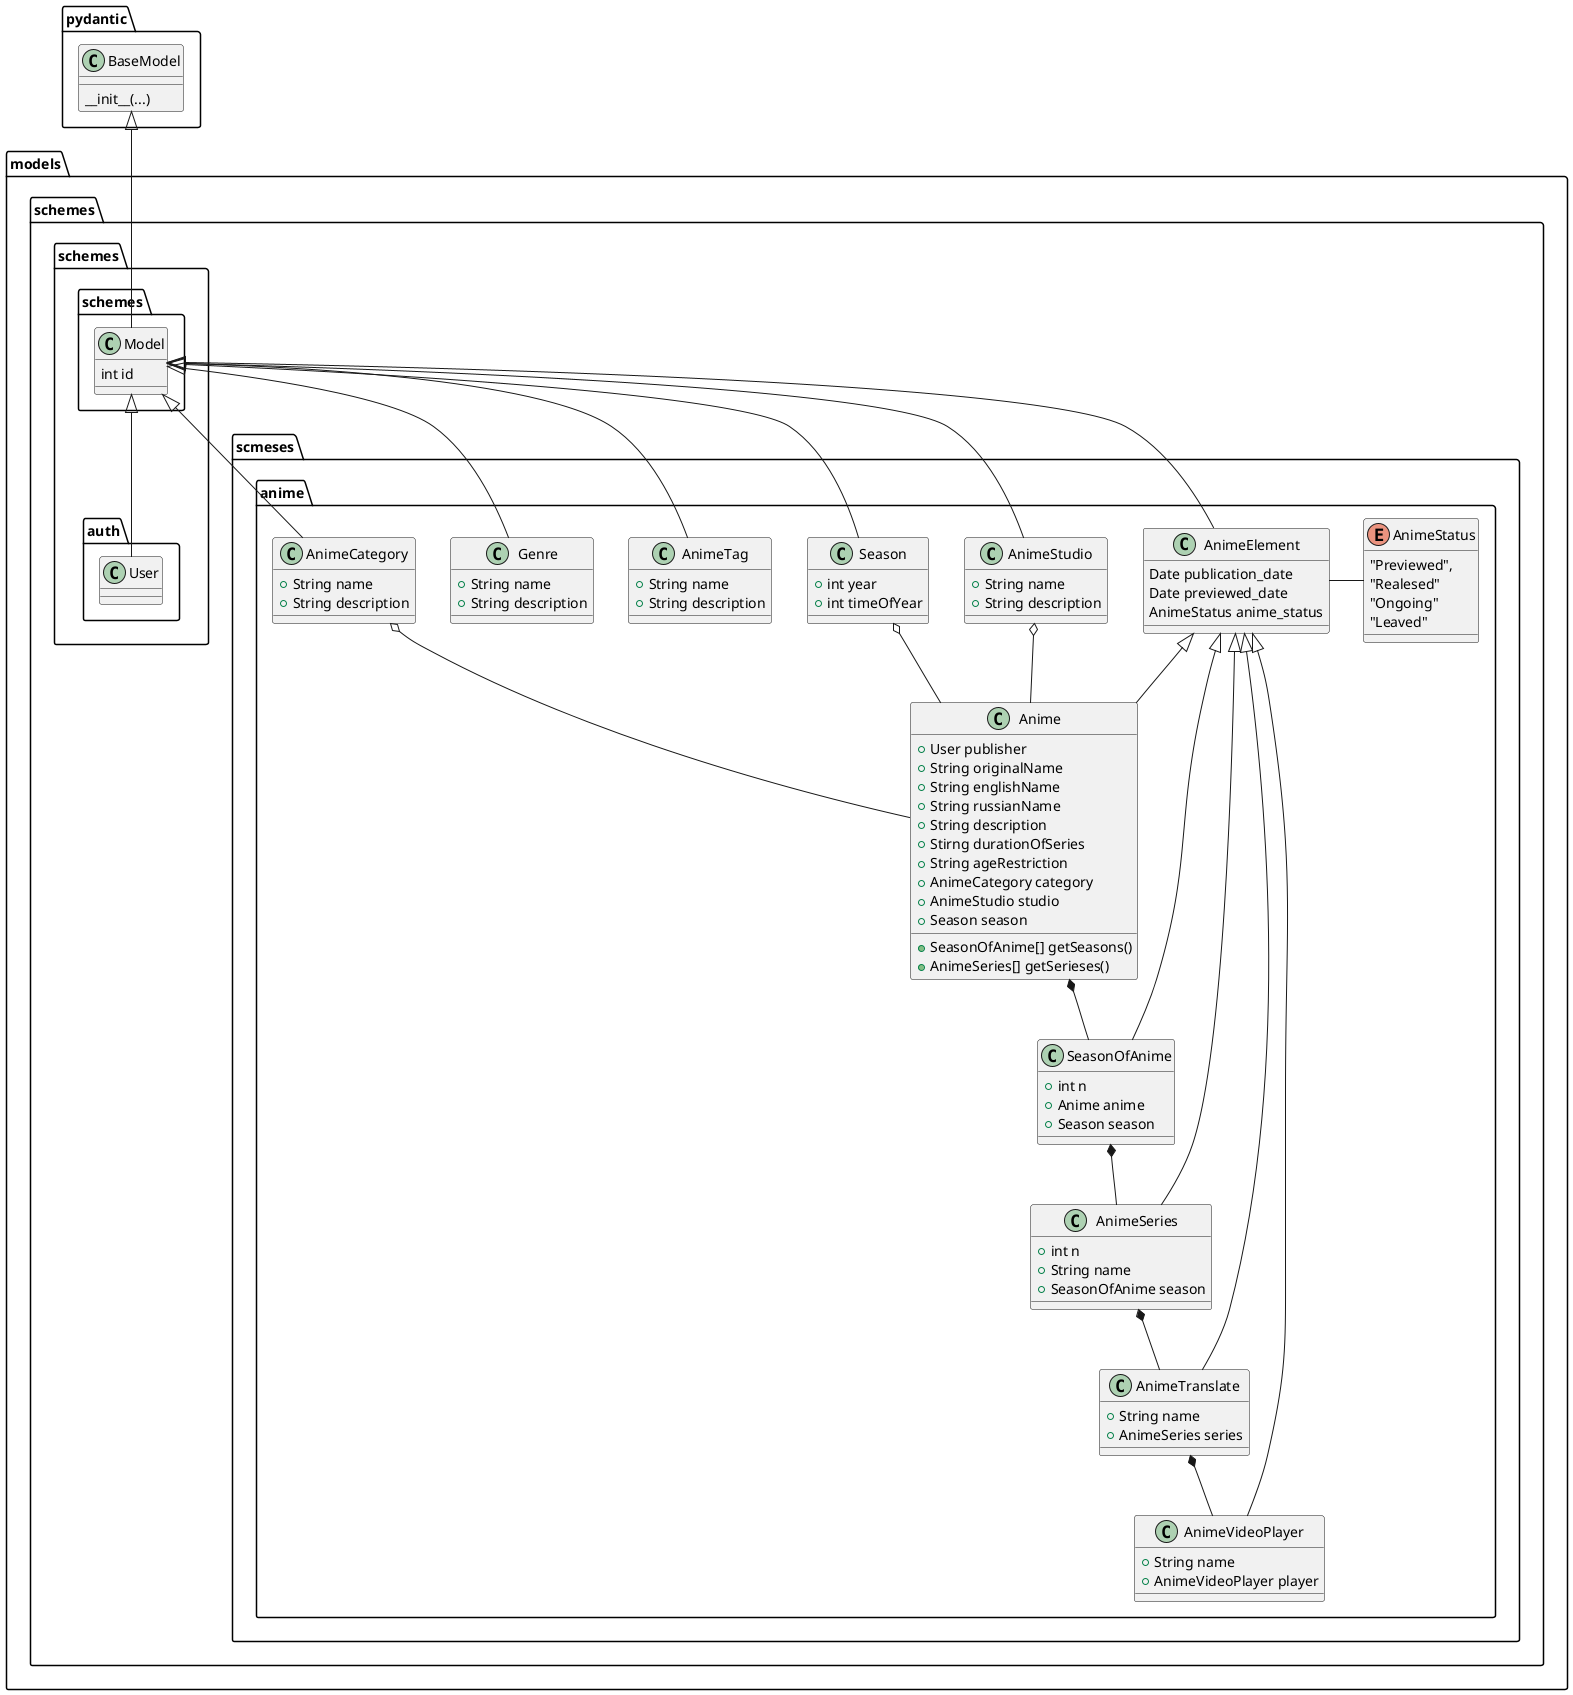 @startuml class

package pydantic {
    class BaseModel {
        __init__(...)
    }
}

package models {
    package schemes {
        package schemes.schemes {
            class Model {
                int id
            }

            BaseModel <|-- Model
        }

        package schemes.auth {
            class User {

            }

            Model <|-- User
        }

        package scmeses.anime {
            class AnimeElement {
                Date publication_date
                Date previewed_date
                AnimeStatus anime_status
            }

            class AnimeVideoPlayer {
                + String name
                + AnimeVideoPlayer player
            }

            class AnimeTranslate {
                + String name
                + AnimeSeries series
            }

            class AnimeSeries {
                + int n
                + String name
                + SeasonOfAnime season
            }

            class SeasonOfAnime {
                + int n
                + Anime anime
                + Season season
            }

            class Anime {
                + User publisher
                + String originalName
                + String englishName
                + String russianName
                + String description
                + Stirng durationOfSeries
                + String ageRestriction
                + AnimeCategory category
                + AnimeStudio studio
                + Season season
                
                + SeasonOfAnime[] getSeasons()
                + AnimeSeries[] getSerieses()
            }

            class AnimeCategory {
                + String name
                + String description
            }

            class AnimeTag {
                + String name
                + String description
            }

            class Genre {
                + String name
                + String description
            }

            class AnimeStudio {
                + String name
                + String description
            }

            class Season {
                + int year
                + int timeOfYear
            }

            enum AnimeStatus {
                "Previewed",
                "Realesed"
                "Ongoing"
                "Leaved"
            }

            Model <|-- AnimeElement
            Model <|-- AnimeCategory
            Model <|-- AnimeTag
            Model <|-- Genre
            Model <|-- AnimeStudio
            Model <|-- Season

            AnimeElement <|-- AnimeVideoPlayer
            AnimeElement <|-- AnimeTranslate
            AnimeElement <|-- AnimeSeries
            AnimeElement <|-- SeasonOfAnime
            AnimeElement <|-- Anime

            AnimeElement - AnimeStatus

            AnimeTranslate *-- AnimeVideoPlayer
            AnimeSeries *-- AnimeTranslate
            SeasonOfAnime *-- AnimeSeries
            Anime *-- SeasonOfAnime
            AnimeCategory o-- Anime
            AnimeStudio o-- Anime
            Season o--Anime
        }
    }
}

@enduml